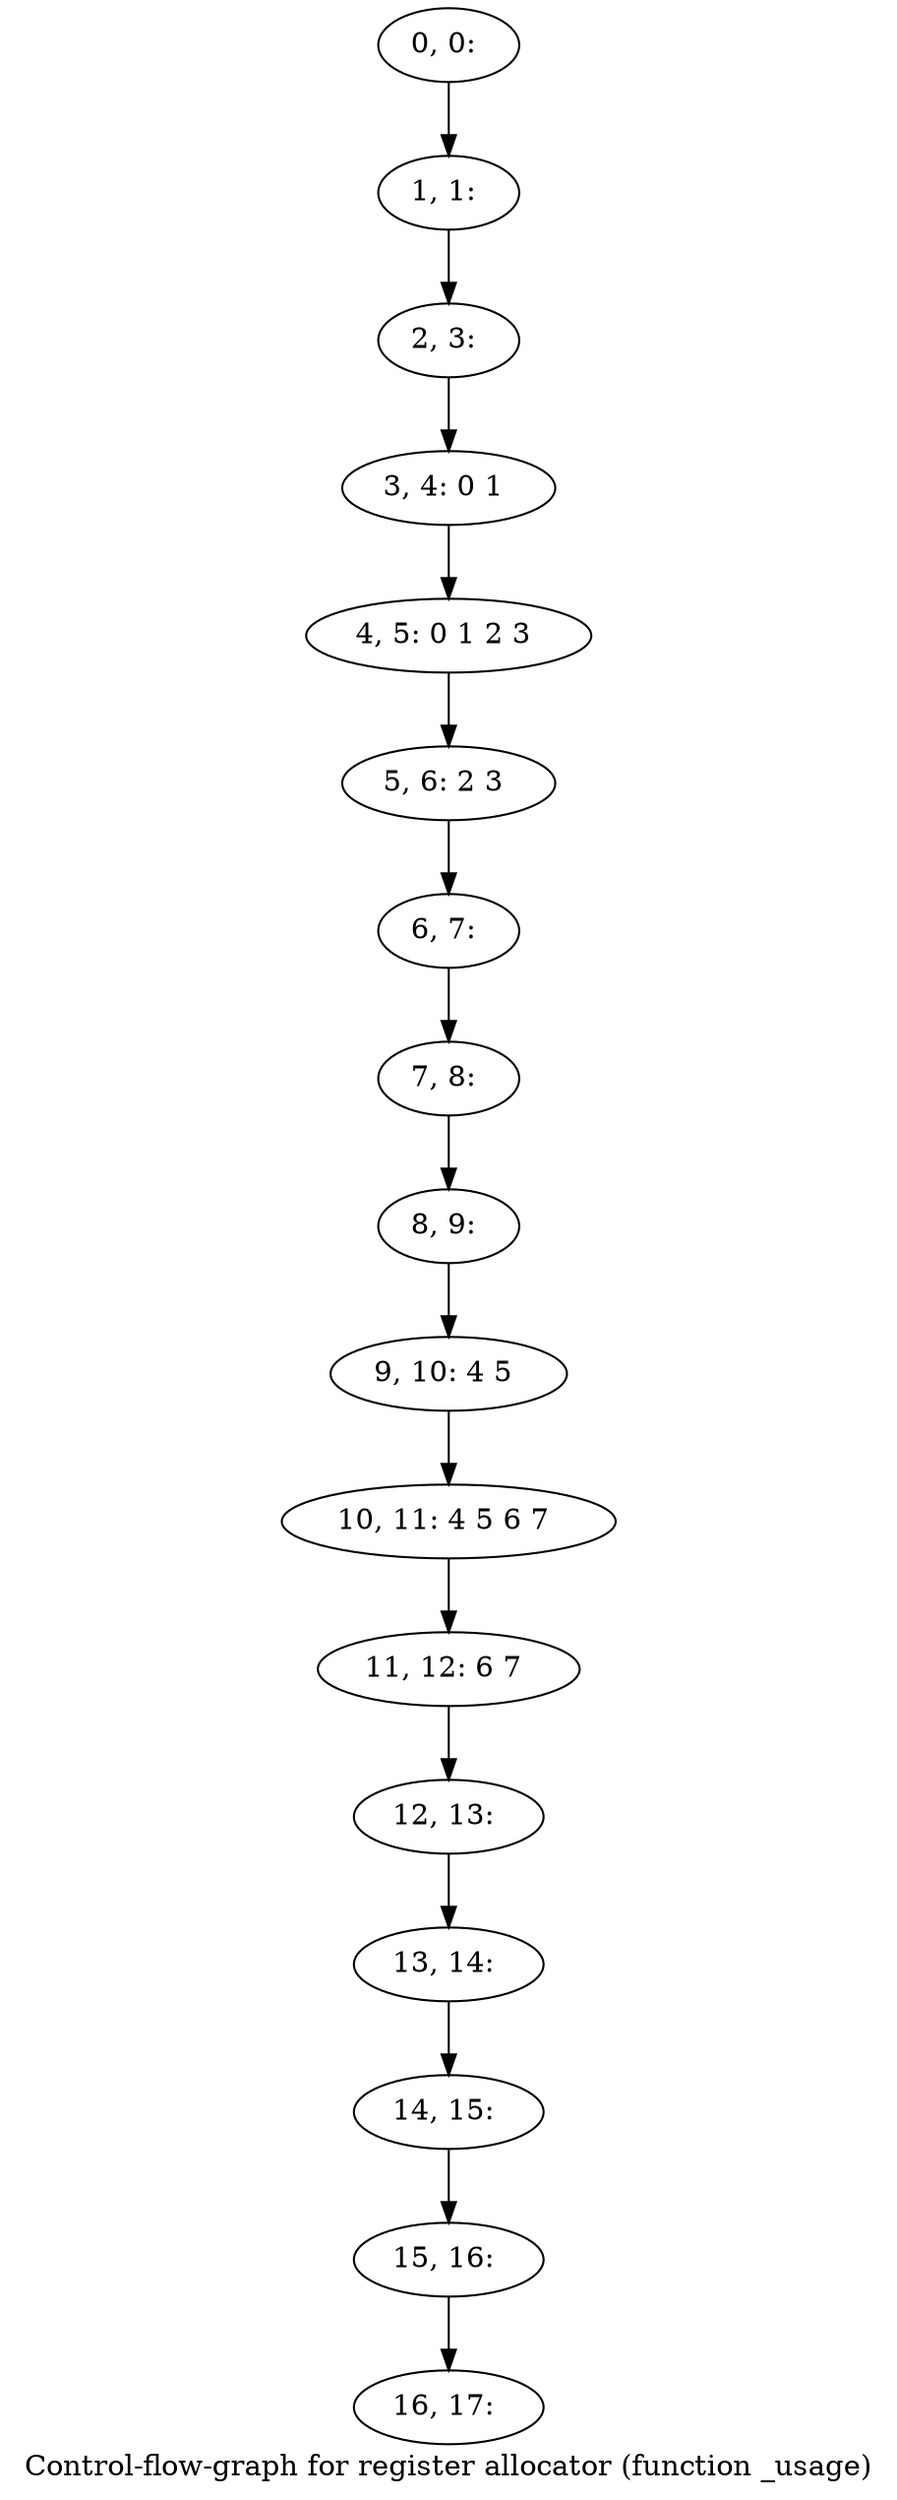 digraph G {
graph [label="Control-flow-graph for register allocator (function _usage)"]
0[label="0, 0: "];
1[label="1, 1: "];
2[label="2, 3: "];
3[label="3, 4: 0 1 "];
4[label="4, 5: 0 1 2 3 "];
5[label="5, 6: 2 3 "];
6[label="6, 7: "];
7[label="7, 8: "];
8[label="8, 9: "];
9[label="9, 10: 4 5 "];
10[label="10, 11: 4 5 6 7 "];
11[label="11, 12: 6 7 "];
12[label="12, 13: "];
13[label="13, 14: "];
14[label="14, 15: "];
15[label="15, 16: "];
16[label="16, 17: "];
0->1 ;
1->2 ;
2->3 ;
3->4 ;
4->5 ;
5->6 ;
6->7 ;
7->8 ;
8->9 ;
9->10 ;
10->11 ;
11->12 ;
12->13 ;
13->14 ;
14->15 ;
15->16 ;
}
